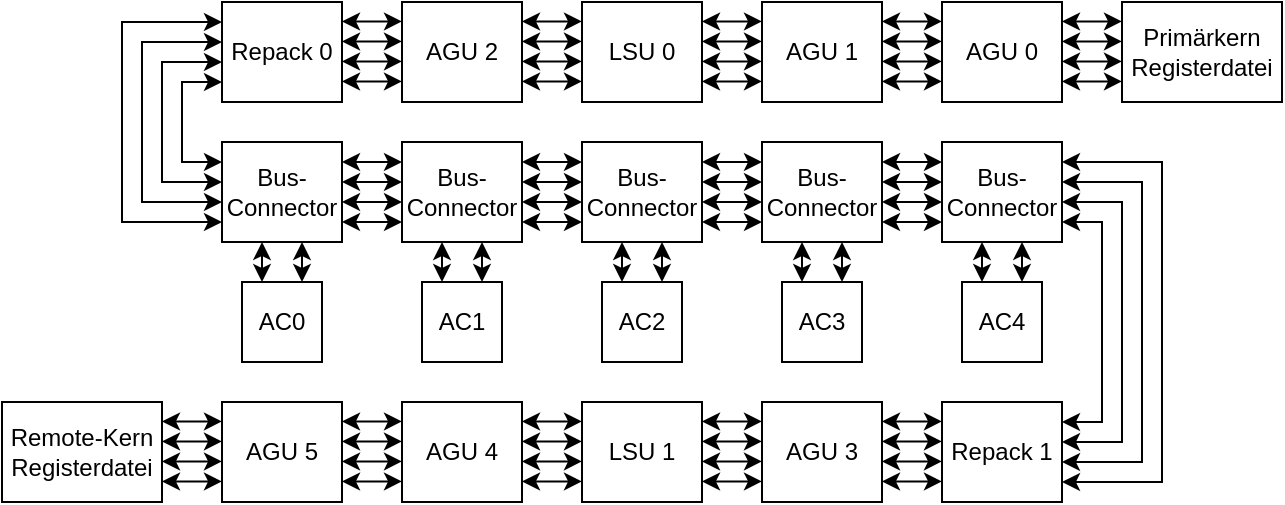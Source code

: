 <mxfile version="21.6.6" type="device">
  <diagram name="Seite-1" id="4aER88mjbAzxUeDtD6Lr">
    <mxGraphModel dx="796" dy="455" grid="1" gridSize="10" guides="1" tooltips="1" connect="1" arrows="1" fold="1" page="1" pageScale="1" pageWidth="827" pageHeight="1169" math="0" shadow="0">
      <root>
        <mxCell id="0" />
        <mxCell id="1" parent="0" />
        <mxCell id="JNDwvkAT6pirvPWPOGVq-1" value="AC0" style="rounded=0;whiteSpace=wrap;html=1;" vertex="1" parent="1">
          <mxGeometry x="130" y="320" width="40" height="40" as="geometry" />
        </mxCell>
        <mxCell id="JNDwvkAT6pirvPWPOGVq-2" value="AC1" style="whiteSpace=wrap;html=1;aspect=fixed;" vertex="1" parent="1">
          <mxGeometry x="220" y="320" width="40" height="40" as="geometry" />
        </mxCell>
        <mxCell id="JNDwvkAT6pirvPWPOGVq-3" value="AC2" style="rounded=0;whiteSpace=wrap;html=1;" vertex="1" parent="1">
          <mxGeometry x="310" y="320" width="40" height="40" as="geometry" />
        </mxCell>
        <mxCell id="JNDwvkAT6pirvPWPOGVq-4" value="AC3" style="whiteSpace=wrap;html=1;aspect=fixed;" vertex="1" parent="1">
          <mxGeometry x="400" y="320" width="40" height="40" as="geometry" />
        </mxCell>
        <mxCell id="JNDwvkAT6pirvPWPOGVq-5" value="AC4" style="rounded=0;whiteSpace=wrap;html=1;" vertex="1" parent="1">
          <mxGeometry x="490" y="320" width="40" height="40" as="geometry" />
        </mxCell>
        <mxCell id="JNDwvkAT6pirvPWPOGVq-7" value="" style="endArrow=classic;startArrow=classic;html=1;rounded=0;" edge="1" parent="1">
          <mxGeometry width="50" height="50" relative="1" as="geometry">
            <mxPoint x="140" y="320" as="sourcePoint" />
            <mxPoint x="140" y="300" as="targetPoint" />
          </mxGeometry>
        </mxCell>
        <mxCell id="JNDwvkAT6pirvPWPOGVq-8" value="" style="endArrow=classic;startArrow=classic;html=1;rounded=0;" edge="1" parent="1">
          <mxGeometry width="50" height="50" relative="1" as="geometry">
            <mxPoint x="160" y="320" as="sourcePoint" />
            <mxPoint x="160" y="300" as="targetPoint" />
          </mxGeometry>
        </mxCell>
        <mxCell id="JNDwvkAT6pirvPWPOGVq-17" value="&lt;font style=&quot;font-size: 12px;&quot;&gt;Bus-&lt;br&gt;Connector&lt;/font&gt;" style="rounded=0;whiteSpace=wrap;html=1;" vertex="1" parent="1">
          <mxGeometry x="120" y="250" width="60" height="50" as="geometry" />
        </mxCell>
        <mxCell id="JNDwvkAT6pirvPWPOGVq-19" value="" style="endArrow=classic;startArrow=classic;html=1;rounded=0;" edge="1" parent="1">
          <mxGeometry width="50" height="50" relative="1" as="geometry">
            <mxPoint x="180" y="290" as="sourcePoint" />
            <mxPoint x="210" y="290" as="targetPoint" />
          </mxGeometry>
        </mxCell>
        <mxCell id="JNDwvkAT6pirvPWPOGVq-20" value="" style="endArrow=classic;startArrow=classic;html=1;rounded=0;" edge="1" parent="1">
          <mxGeometry width="50" height="50" relative="1" as="geometry">
            <mxPoint x="180" y="280" as="sourcePoint" />
            <mxPoint x="210" y="280" as="targetPoint" />
          </mxGeometry>
        </mxCell>
        <mxCell id="JNDwvkAT6pirvPWPOGVq-21" value="" style="endArrow=classic;startArrow=classic;html=1;rounded=0;" edge="1" parent="1">
          <mxGeometry width="50" height="50" relative="1" as="geometry">
            <mxPoint x="180" y="270" as="sourcePoint" />
            <mxPoint x="210" y="270" as="targetPoint" />
          </mxGeometry>
        </mxCell>
        <mxCell id="JNDwvkAT6pirvPWPOGVq-22" value="" style="endArrow=classic;startArrow=classic;html=1;rounded=0;" edge="1" parent="1">
          <mxGeometry width="50" height="50" relative="1" as="geometry">
            <mxPoint x="180" y="260" as="sourcePoint" />
            <mxPoint x="210" y="260" as="targetPoint" />
          </mxGeometry>
        </mxCell>
        <mxCell id="JNDwvkAT6pirvPWPOGVq-23" value="" style="endArrow=classic;startArrow=classic;html=1;rounded=0;" edge="1" parent="1">
          <mxGeometry width="50" height="50" relative="1" as="geometry">
            <mxPoint x="230" y="320" as="sourcePoint" />
            <mxPoint x="230" y="300" as="targetPoint" />
          </mxGeometry>
        </mxCell>
        <mxCell id="JNDwvkAT6pirvPWPOGVq-24" value="" style="endArrow=classic;startArrow=classic;html=1;rounded=0;" edge="1" parent="1">
          <mxGeometry width="50" height="50" relative="1" as="geometry">
            <mxPoint x="250" y="320" as="sourcePoint" />
            <mxPoint x="250" y="300" as="targetPoint" />
          </mxGeometry>
        </mxCell>
        <mxCell id="JNDwvkAT6pirvPWPOGVq-25" value="&lt;font style=&quot;font-size: 12px;&quot;&gt;Bus-&lt;br&gt;Connector&lt;/font&gt;" style="rounded=0;whiteSpace=wrap;html=1;" vertex="1" parent="1">
          <mxGeometry x="210" y="250" width="60" height="50" as="geometry" />
        </mxCell>
        <mxCell id="JNDwvkAT6pirvPWPOGVq-26" value="" style="endArrow=classic;startArrow=classic;html=1;rounded=0;" edge="1" parent="1">
          <mxGeometry width="50" height="50" relative="1" as="geometry">
            <mxPoint x="270" y="290" as="sourcePoint" />
            <mxPoint x="300" y="290" as="targetPoint" />
          </mxGeometry>
        </mxCell>
        <mxCell id="JNDwvkAT6pirvPWPOGVq-27" value="" style="endArrow=classic;startArrow=classic;html=1;rounded=0;" edge="1" parent="1">
          <mxGeometry width="50" height="50" relative="1" as="geometry">
            <mxPoint x="270" y="280" as="sourcePoint" />
            <mxPoint x="300" y="280" as="targetPoint" />
          </mxGeometry>
        </mxCell>
        <mxCell id="JNDwvkAT6pirvPWPOGVq-28" value="" style="endArrow=classic;startArrow=classic;html=1;rounded=0;" edge="1" parent="1">
          <mxGeometry width="50" height="50" relative="1" as="geometry">
            <mxPoint x="270" y="270" as="sourcePoint" />
            <mxPoint x="300" y="270" as="targetPoint" />
          </mxGeometry>
        </mxCell>
        <mxCell id="JNDwvkAT6pirvPWPOGVq-29" value="" style="endArrow=classic;startArrow=classic;html=1;rounded=0;" edge="1" parent="1">
          <mxGeometry width="50" height="50" relative="1" as="geometry">
            <mxPoint x="270" y="260" as="sourcePoint" />
            <mxPoint x="300" y="260" as="targetPoint" />
          </mxGeometry>
        </mxCell>
        <mxCell id="JNDwvkAT6pirvPWPOGVq-30" value="" style="endArrow=classic;startArrow=classic;html=1;rounded=0;" edge="1" parent="1">
          <mxGeometry width="50" height="50" relative="1" as="geometry">
            <mxPoint x="320" y="320" as="sourcePoint" />
            <mxPoint x="320" y="300" as="targetPoint" />
          </mxGeometry>
        </mxCell>
        <mxCell id="JNDwvkAT6pirvPWPOGVq-31" value="" style="endArrow=classic;startArrow=classic;html=1;rounded=0;" edge="1" parent="1">
          <mxGeometry width="50" height="50" relative="1" as="geometry">
            <mxPoint x="340" y="320" as="sourcePoint" />
            <mxPoint x="340" y="300" as="targetPoint" />
          </mxGeometry>
        </mxCell>
        <mxCell id="JNDwvkAT6pirvPWPOGVq-32" value="&lt;font style=&quot;font-size: 12px;&quot;&gt;Bus-&lt;br&gt;Connector&lt;/font&gt;" style="rounded=0;whiteSpace=wrap;html=1;" vertex="1" parent="1">
          <mxGeometry x="300" y="250" width="60" height="50" as="geometry" />
        </mxCell>
        <mxCell id="JNDwvkAT6pirvPWPOGVq-33" value="" style="endArrow=classic;startArrow=classic;html=1;rounded=0;" edge="1" parent="1">
          <mxGeometry width="50" height="50" relative="1" as="geometry">
            <mxPoint x="360" y="290" as="sourcePoint" />
            <mxPoint x="390" y="290" as="targetPoint" />
          </mxGeometry>
        </mxCell>
        <mxCell id="JNDwvkAT6pirvPWPOGVq-34" value="" style="endArrow=classic;startArrow=classic;html=1;rounded=0;" edge="1" parent="1">
          <mxGeometry width="50" height="50" relative="1" as="geometry">
            <mxPoint x="360" y="280" as="sourcePoint" />
            <mxPoint x="390" y="280" as="targetPoint" />
          </mxGeometry>
        </mxCell>
        <mxCell id="JNDwvkAT6pirvPWPOGVq-35" value="" style="endArrow=classic;startArrow=classic;html=1;rounded=0;" edge="1" parent="1">
          <mxGeometry width="50" height="50" relative="1" as="geometry">
            <mxPoint x="360" y="270" as="sourcePoint" />
            <mxPoint x="390" y="270" as="targetPoint" />
          </mxGeometry>
        </mxCell>
        <mxCell id="JNDwvkAT6pirvPWPOGVq-36" value="" style="endArrow=classic;startArrow=classic;html=1;rounded=0;" edge="1" parent="1">
          <mxGeometry width="50" height="50" relative="1" as="geometry">
            <mxPoint x="360" y="260" as="sourcePoint" />
            <mxPoint x="390" y="260" as="targetPoint" />
          </mxGeometry>
        </mxCell>
        <mxCell id="JNDwvkAT6pirvPWPOGVq-37" value="" style="endArrow=classic;startArrow=classic;html=1;rounded=0;" edge="1" parent="1">
          <mxGeometry width="50" height="50" relative="1" as="geometry">
            <mxPoint x="410" y="320" as="sourcePoint" />
            <mxPoint x="410" y="300" as="targetPoint" />
          </mxGeometry>
        </mxCell>
        <mxCell id="JNDwvkAT6pirvPWPOGVq-38" value="" style="endArrow=classic;startArrow=classic;html=1;rounded=0;" edge="1" parent="1">
          <mxGeometry width="50" height="50" relative="1" as="geometry">
            <mxPoint x="430" y="320" as="sourcePoint" />
            <mxPoint x="430" y="300" as="targetPoint" />
          </mxGeometry>
        </mxCell>
        <mxCell id="JNDwvkAT6pirvPWPOGVq-39" value="&lt;font style=&quot;font-size: 12px;&quot;&gt;Bus-&lt;br&gt;Connector&lt;/font&gt;" style="rounded=0;whiteSpace=wrap;html=1;" vertex="1" parent="1">
          <mxGeometry x="390" y="250" width="60" height="50" as="geometry" />
        </mxCell>
        <mxCell id="JNDwvkAT6pirvPWPOGVq-40" value="" style="endArrow=classic;startArrow=classic;html=1;rounded=0;" edge="1" parent="1">
          <mxGeometry width="50" height="50" relative="1" as="geometry">
            <mxPoint x="450" y="290" as="sourcePoint" />
            <mxPoint x="480" y="290" as="targetPoint" />
          </mxGeometry>
        </mxCell>
        <mxCell id="JNDwvkAT6pirvPWPOGVq-41" value="" style="endArrow=classic;startArrow=classic;html=1;rounded=0;" edge="1" parent="1">
          <mxGeometry width="50" height="50" relative="1" as="geometry">
            <mxPoint x="450" y="280" as="sourcePoint" />
            <mxPoint x="480" y="280" as="targetPoint" />
          </mxGeometry>
        </mxCell>
        <mxCell id="JNDwvkAT6pirvPWPOGVq-42" value="" style="endArrow=classic;startArrow=classic;html=1;rounded=0;" edge="1" parent="1">
          <mxGeometry width="50" height="50" relative="1" as="geometry">
            <mxPoint x="450" y="270" as="sourcePoint" />
            <mxPoint x="480" y="270" as="targetPoint" />
          </mxGeometry>
        </mxCell>
        <mxCell id="JNDwvkAT6pirvPWPOGVq-43" value="" style="endArrow=classic;startArrow=classic;html=1;rounded=0;" edge="1" parent="1">
          <mxGeometry width="50" height="50" relative="1" as="geometry">
            <mxPoint x="450" y="260" as="sourcePoint" />
            <mxPoint x="480" y="260" as="targetPoint" />
          </mxGeometry>
        </mxCell>
        <mxCell id="JNDwvkAT6pirvPWPOGVq-44" value="" style="endArrow=classic;startArrow=classic;html=1;rounded=0;" edge="1" parent="1">
          <mxGeometry width="50" height="50" relative="1" as="geometry">
            <mxPoint x="500" y="320" as="sourcePoint" />
            <mxPoint x="500" y="300" as="targetPoint" />
          </mxGeometry>
        </mxCell>
        <mxCell id="JNDwvkAT6pirvPWPOGVq-45" value="" style="endArrow=classic;startArrow=classic;html=1;rounded=0;" edge="1" parent="1">
          <mxGeometry width="50" height="50" relative="1" as="geometry">
            <mxPoint x="520" y="320" as="sourcePoint" />
            <mxPoint x="520" y="300" as="targetPoint" />
          </mxGeometry>
        </mxCell>
        <mxCell id="JNDwvkAT6pirvPWPOGVq-46" value="&lt;font style=&quot;font-size: 12px;&quot;&gt;Bus-&lt;br&gt;Connector&lt;/font&gt;" style="rounded=0;whiteSpace=wrap;html=1;" vertex="1" parent="1">
          <mxGeometry x="480" y="250" width="60" height="50" as="geometry" />
        </mxCell>
        <mxCell id="JNDwvkAT6pirvPWPOGVq-47" value="" style="endArrow=classic;startArrow=classic;html=1;rounded=0;" edge="1" parent="1">
          <mxGeometry width="50" height="50" relative="1" as="geometry">
            <mxPoint x="540" y="420" as="sourcePoint" />
            <mxPoint x="540" y="260" as="targetPoint" />
            <Array as="points">
              <mxPoint x="590" y="420" />
              <mxPoint x="590" y="260" />
            </Array>
          </mxGeometry>
        </mxCell>
        <mxCell id="JNDwvkAT6pirvPWPOGVq-48" value="" style="endArrow=classic;startArrow=classic;html=1;rounded=0;" edge="1" parent="1">
          <mxGeometry width="50" height="50" relative="1" as="geometry">
            <mxPoint x="540" y="410" as="sourcePoint" />
            <mxPoint x="540" y="270" as="targetPoint" />
            <Array as="points">
              <mxPoint x="580" y="410" />
              <mxPoint x="580" y="270" />
            </Array>
          </mxGeometry>
        </mxCell>
        <mxCell id="JNDwvkAT6pirvPWPOGVq-49" value="" style="endArrow=classic;startArrow=classic;html=1;rounded=0;" edge="1" parent="1">
          <mxGeometry width="50" height="50" relative="1" as="geometry">
            <mxPoint x="540" y="400" as="sourcePoint" />
            <mxPoint x="540" y="280" as="targetPoint" />
            <Array as="points">
              <mxPoint x="570" y="400" />
              <mxPoint x="570" y="280" />
            </Array>
          </mxGeometry>
        </mxCell>
        <mxCell id="JNDwvkAT6pirvPWPOGVq-50" value="" style="endArrow=classic;startArrow=classic;html=1;rounded=0;" edge="1" parent="1">
          <mxGeometry width="50" height="50" relative="1" as="geometry">
            <mxPoint x="540" y="390" as="sourcePoint" />
            <mxPoint x="540" y="290" as="targetPoint" />
            <Array as="points">
              <mxPoint x="560" y="390" />
              <mxPoint x="560" y="290" />
            </Array>
          </mxGeometry>
        </mxCell>
        <mxCell id="JNDwvkAT6pirvPWPOGVq-51" value="AGU 0" style="rounded=0;whiteSpace=wrap;html=1;" vertex="1" parent="1">
          <mxGeometry x="480" y="180" width="60" height="50" as="geometry" />
        </mxCell>
        <mxCell id="JNDwvkAT6pirvPWPOGVq-52" value="AGU 1" style="rounded=0;whiteSpace=wrap;html=1;" vertex="1" parent="1">
          <mxGeometry x="390" y="180" width="60" height="50" as="geometry" />
        </mxCell>
        <mxCell id="JNDwvkAT6pirvPWPOGVq-53" value="LSU 0" style="rounded=0;whiteSpace=wrap;html=1;" vertex="1" parent="1">
          <mxGeometry x="300" y="180" width="60" height="50" as="geometry" />
        </mxCell>
        <mxCell id="JNDwvkAT6pirvPWPOGVq-54" value="AGU 2" style="rounded=0;whiteSpace=wrap;html=1;" vertex="1" parent="1">
          <mxGeometry x="210" y="180" width="60" height="50" as="geometry" />
        </mxCell>
        <mxCell id="JNDwvkAT6pirvPWPOGVq-55" value="Repack 0" style="rounded=0;whiteSpace=wrap;html=1;" vertex="1" parent="1">
          <mxGeometry x="120" y="180" width="60" height="50" as="geometry" />
        </mxCell>
        <mxCell id="JNDwvkAT6pirvPWPOGVq-56" value="" style="endArrow=classic;startArrow=classic;html=1;rounded=0;" edge="1" parent="1">
          <mxGeometry width="50" height="50" relative="1" as="geometry">
            <mxPoint x="450" y="219.71" as="sourcePoint" />
            <mxPoint x="480" y="219.71" as="targetPoint" />
          </mxGeometry>
        </mxCell>
        <mxCell id="JNDwvkAT6pirvPWPOGVq-57" value="" style="endArrow=classic;startArrow=classic;html=1;rounded=0;" edge="1" parent="1">
          <mxGeometry width="50" height="50" relative="1" as="geometry">
            <mxPoint x="450" y="209.71" as="sourcePoint" />
            <mxPoint x="480" y="209.71" as="targetPoint" />
          </mxGeometry>
        </mxCell>
        <mxCell id="JNDwvkAT6pirvPWPOGVq-58" value="" style="endArrow=classic;startArrow=classic;html=1;rounded=0;" edge="1" parent="1">
          <mxGeometry width="50" height="50" relative="1" as="geometry">
            <mxPoint x="450" y="199.71" as="sourcePoint" />
            <mxPoint x="480" y="199.71" as="targetPoint" />
          </mxGeometry>
        </mxCell>
        <mxCell id="JNDwvkAT6pirvPWPOGVq-59" value="" style="endArrow=classic;startArrow=classic;html=1;rounded=0;" edge="1" parent="1">
          <mxGeometry width="50" height="50" relative="1" as="geometry">
            <mxPoint x="450" y="189.71" as="sourcePoint" />
            <mxPoint x="480" y="189.71" as="targetPoint" />
          </mxGeometry>
        </mxCell>
        <mxCell id="JNDwvkAT6pirvPWPOGVq-60" value="" style="endArrow=classic;startArrow=classic;html=1;rounded=0;" edge="1" parent="1">
          <mxGeometry width="50" height="50" relative="1" as="geometry">
            <mxPoint x="360" y="219.71" as="sourcePoint" />
            <mxPoint x="390" y="219.71" as="targetPoint" />
          </mxGeometry>
        </mxCell>
        <mxCell id="JNDwvkAT6pirvPWPOGVq-61" value="" style="endArrow=classic;startArrow=classic;html=1;rounded=0;" edge="1" parent="1">
          <mxGeometry width="50" height="50" relative="1" as="geometry">
            <mxPoint x="360" y="209.71" as="sourcePoint" />
            <mxPoint x="390" y="209.71" as="targetPoint" />
          </mxGeometry>
        </mxCell>
        <mxCell id="JNDwvkAT6pirvPWPOGVq-62" value="" style="endArrow=classic;startArrow=classic;html=1;rounded=0;" edge="1" parent="1">
          <mxGeometry width="50" height="50" relative="1" as="geometry">
            <mxPoint x="360" y="199.71" as="sourcePoint" />
            <mxPoint x="390" y="199.71" as="targetPoint" />
          </mxGeometry>
        </mxCell>
        <mxCell id="JNDwvkAT6pirvPWPOGVq-63" value="" style="endArrow=classic;startArrow=classic;html=1;rounded=0;" edge="1" parent="1">
          <mxGeometry width="50" height="50" relative="1" as="geometry">
            <mxPoint x="360" y="189.71" as="sourcePoint" />
            <mxPoint x="390" y="189.71" as="targetPoint" />
          </mxGeometry>
        </mxCell>
        <mxCell id="JNDwvkAT6pirvPWPOGVq-64" value="" style="endArrow=classic;startArrow=classic;html=1;rounded=0;" edge="1" parent="1">
          <mxGeometry width="50" height="50" relative="1" as="geometry">
            <mxPoint x="270" y="219.71" as="sourcePoint" />
            <mxPoint x="300" y="219.71" as="targetPoint" />
          </mxGeometry>
        </mxCell>
        <mxCell id="JNDwvkAT6pirvPWPOGVq-65" value="" style="endArrow=classic;startArrow=classic;html=1;rounded=0;" edge="1" parent="1">
          <mxGeometry width="50" height="50" relative="1" as="geometry">
            <mxPoint x="270" y="209.71" as="sourcePoint" />
            <mxPoint x="300" y="209.71" as="targetPoint" />
          </mxGeometry>
        </mxCell>
        <mxCell id="JNDwvkAT6pirvPWPOGVq-66" value="" style="endArrow=classic;startArrow=classic;html=1;rounded=0;" edge="1" parent="1">
          <mxGeometry width="50" height="50" relative="1" as="geometry">
            <mxPoint x="270" y="199.71" as="sourcePoint" />
            <mxPoint x="300" y="199.71" as="targetPoint" />
          </mxGeometry>
        </mxCell>
        <mxCell id="JNDwvkAT6pirvPWPOGVq-67" value="" style="endArrow=classic;startArrow=classic;html=1;rounded=0;" edge="1" parent="1">
          <mxGeometry width="50" height="50" relative="1" as="geometry">
            <mxPoint x="270" y="189.71" as="sourcePoint" />
            <mxPoint x="300" y="189.71" as="targetPoint" />
          </mxGeometry>
        </mxCell>
        <mxCell id="JNDwvkAT6pirvPWPOGVq-68" value="" style="endArrow=classic;startArrow=classic;html=1;rounded=0;" edge="1" parent="1">
          <mxGeometry width="50" height="50" relative="1" as="geometry">
            <mxPoint x="180" y="219.71" as="sourcePoint" />
            <mxPoint x="210" y="219.71" as="targetPoint" />
          </mxGeometry>
        </mxCell>
        <mxCell id="JNDwvkAT6pirvPWPOGVq-69" value="" style="endArrow=classic;startArrow=classic;html=1;rounded=0;" edge="1" parent="1">
          <mxGeometry width="50" height="50" relative="1" as="geometry">
            <mxPoint x="180" y="209.71" as="sourcePoint" />
            <mxPoint x="210" y="209.71" as="targetPoint" />
          </mxGeometry>
        </mxCell>
        <mxCell id="JNDwvkAT6pirvPWPOGVq-70" value="" style="endArrow=classic;startArrow=classic;html=1;rounded=0;" edge="1" parent="1">
          <mxGeometry width="50" height="50" relative="1" as="geometry">
            <mxPoint x="180" y="199.71" as="sourcePoint" />
            <mxPoint x="210" y="199.71" as="targetPoint" />
          </mxGeometry>
        </mxCell>
        <mxCell id="JNDwvkAT6pirvPWPOGVq-71" value="" style="endArrow=classic;startArrow=classic;html=1;rounded=0;" edge="1" parent="1">
          <mxGeometry width="50" height="50" relative="1" as="geometry">
            <mxPoint x="180" y="189.71" as="sourcePoint" />
            <mxPoint x="210" y="189.71" as="targetPoint" />
          </mxGeometry>
        </mxCell>
        <mxCell id="JNDwvkAT6pirvPWPOGVq-72" value="" style="endArrow=classic;startArrow=classic;html=1;rounded=0;" edge="1" parent="1">
          <mxGeometry width="50" height="50" relative="1" as="geometry">
            <mxPoint x="120" y="290" as="sourcePoint" />
            <mxPoint x="120" y="190" as="targetPoint" />
            <Array as="points">
              <mxPoint x="70" y="290" />
              <mxPoint x="70" y="190" />
            </Array>
          </mxGeometry>
        </mxCell>
        <mxCell id="JNDwvkAT6pirvPWPOGVq-73" value="" style="endArrow=classic;startArrow=classic;html=1;rounded=0;" edge="1" parent="1">
          <mxGeometry width="50" height="50" relative="1" as="geometry">
            <mxPoint x="120" y="280" as="sourcePoint" />
            <mxPoint x="120" y="200" as="targetPoint" />
            <Array as="points">
              <mxPoint x="80" y="280" />
              <mxPoint x="80" y="200" />
            </Array>
          </mxGeometry>
        </mxCell>
        <mxCell id="JNDwvkAT6pirvPWPOGVq-74" value="" style="endArrow=classic;startArrow=classic;html=1;rounded=0;" edge="1" parent="1">
          <mxGeometry width="50" height="50" relative="1" as="geometry">
            <mxPoint x="120" y="270" as="sourcePoint" />
            <mxPoint x="120" y="210" as="targetPoint" />
            <Array as="points">
              <mxPoint x="90" y="270" />
              <mxPoint x="90" y="210" />
            </Array>
          </mxGeometry>
        </mxCell>
        <mxCell id="JNDwvkAT6pirvPWPOGVq-75" value="" style="endArrow=classic;startArrow=classic;html=1;rounded=0;" edge="1" parent="1">
          <mxGeometry width="50" height="50" relative="1" as="geometry">
            <mxPoint x="120" y="260" as="sourcePoint" />
            <mxPoint x="120" y="220" as="targetPoint" />
            <Array as="points">
              <mxPoint x="100" y="260" />
              <mxPoint x="100" y="220" />
            </Array>
          </mxGeometry>
        </mxCell>
        <mxCell id="JNDwvkAT6pirvPWPOGVq-76" value="Repack 1" style="rounded=0;whiteSpace=wrap;html=1;flipH=0;" vertex="1" parent="1">
          <mxGeometry x="480" y="380" width="60" height="50" as="geometry" />
        </mxCell>
        <mxCell id="JNDwvkAT6pirvPWPOGVq-77" value="AGU 3" style="rounded=0;whiteSpace=wrap;html=1;flipH=0;" vertex="1" parent="1">
          <mxGeometry x="390" y="380" width="60" height="50" as="geometry" />
        </mxCell>
        <mxCell id="JNDwvkAT6pirvPWPOGVq-78" value="LSU 1" style="rounded=0;whiteSpace=wrap;html=1;flipH=0;" vertex="1" parent="1">
          <mxGeometry x="300" y="380" width="60" height="50" as="geometry" />
        </mxCell>
        <mxCell id="JNDwvkAT6pirvPWPOGVq-79" value="AGU 4" style="rounded=0;whiteSpace=wrap;html=1;flipH=0;" vertex="1" parent="1">
          <mxGeometry x="210" y="380" width="60" height="50" as="geometry" />
        </mxCell>
        <mxCell id="JNDwvkAT6pirvPWPOGVq-80" value="AGU 5" style="rounded=0;whiteSpace=wrap;html=1;flipH=0;" vertex="1" parent="1">
          <mxGeometry x="120" y="380" width="60" height="50" as="geometry" />
        </mxCell>
        <mxCell id="JNDwvkAT6pirvPWPOGVq-81" value="" style="endArrow=classic;startArrow=classic;html=1;rounded=0;" edge="1" parent="1">
          <mxGeometry width="50" height="50" relative="1" as="geometry">
            <mxPoint x="450" y="419.71" as="sourcePoint" />
            <mxPoint x="480" y="419.71" as="targetPoint" />
          </mxGeometry>
        </mxCell>
        <mxCell id="JNDwvkAT6pirvPWPOGVq-82" value="" style="endArrow=classic;startArrow=classic;html=1;rounded=0;" edge="1" parent="1">
          <mxGeometry width="50" height="50" relative="1" as="geometry">
            <mxPoint x="450" y="409.71" as="sourcePoint" />
            <mxPoint x="480" y="409.71" as="targetPoint" />
          </mxGeometry>
        </mxCell>
        <mxCell id="JNDwvkAT6pirvPWPOGVq-83" value="" style="endArrow=classic;startArrow=classic;html=1;rounded=0;" edge="1" parent="1">
          <mxGeometry width="50" height="50" relative="1" as="geometry">
            <mxPoint x="450" y="399.71" as="sourcePoint" />
            <mxPoint x="480" y="399.71" as="targetPoint" />
          </mxGeometry>
        </mxCell>
        <mxCell id="JNDwvkAT6pirvPWPOGVq-84" value="" style="endArrow=classic;startArrow=classic;html=1;rounded=0;" edge="1" parent="1">
          <mxGeometry width="50" height="50" relative="1" as="geometry">
            <mxPoint x="450" y="389.71" as="sourcePoint" />
            <mxPoint x="480" y="389.71" as="targetPoint" />
          </mxGeometry>
        </mxCell>
        <mxCell id="JNDwvkAT6pirvPWPOGVq-85" value="" style="endArrow=classic;startArrow=classic;html=1;rounded=0;" edge="1" parent="1">
          <mxGeometry width="50" height="50" relative="1" as="geometry">
            <mxPoint x="360" y="419.71" as="sourcePoint" />
            <mxPoint x="390" y="419.71" as="targetPoint" />
          </mxGeometry>
        </mxCell>
        <mxCell id="JNDwvkAT6pirvPWPOGVq-86" value="" style="endArrow=classic;startArrow=classic;html=1;rounded=0;" edge="1" parent="1">
          <mxGeometry width="50" height="50" relative="1" as="geometry">
            <mxPoint x="360" y="409.71" as="sourcePoint" />
            <mxPoint x="390" y="409.71" as="targetPoint" />
          </mxGeometry>
        </mxCell>
        <mxCell id="JNDwvkAT6pirvPWPOGVq-87" value="" style="endArrow=classic;startArrow=classic;html=1;rounded=0;" edge="1" parent="1">
          <mxGeometry width="50" height="50" relative="1" as="geometry">
            <mxPoint x="360" y="399.71" as="sourcePoint" />
            <mxPoint x="390" y="399.71" as="targetPoint" />
          </mxGeometry>
        </mxCell>
        <mxCell id="JNDwvkAT6pirvPWPOGVq-88" value="" style="endArrow=classic;startArrow=classic;html=1;rounded=0;" edge="1" parent="1">
          <mxGeometry width="50" height="50" relative="1" as="geometry">
            <mxPoint x="360" y="389.71" as="sourcePoint" />
            <mxPoint x="390" y="389.71" as="targetPoint" />
          </mxGeometry>
        </mxCell>
        <mxCell id="JNDwvkAT6pirvPWPOGVq-89" value="" style="endArrow=classic;startArrow=classic;html=1;rounded=0;" edge="1" parent="1">
          <mxGeometry width="50" height="50" relative="1" as="geometry">
            <mxPoint x="270" y="419.71" as="sourcePoint" />
            <mxPoint x="300" y="419.71" as="targetPoint" />
          </mxGeometry>
        </mxCell>
        <mxCell id="JNDwvkAT6pirvPWPOGVq-90" value="" style="endArrow=classic;startArrow=classic;html=1;rounded=0;" edge="1" parent="1">
          <mxGeometry width="50" height="50" relative="1" as="geometry">
            <mxPoint x="270" y="409.71" as="sourcePoint" />
            <mxPoint x="300" y="409.71" as="targetPoint" />
          </mxGeometry>
        </mxCell>
        <mxCell id="JNDwvkAT6pirvPWPOGVq-91" value="" style="endArrow=classic;startArrow=classic;html=1;rounded=0;" edge="1" parent="1">
          <mxGeometry width="50" height="50" relative="1" as="geometry">
            <mxPoint x="270" y="399.71" as="sourcePoint" />
            <mxPoint x="300" y="399.71" as="targetPoint" />
          </mxGeometry>
        </mxCell>
        <mxCell id="JNDwvkAT6pirvPWPOGVq-92" value="" style="endArrow=classic;startArrow=classic;html=1;rounded=0;" edge="1" parent="1">
          <mxGeometry width="50" height="50" relative="1" as="geometry">
            <mxPoint x="270" y="389.71" as="sourcePoint" />
            <mxPoint x="300" y="389.71" as="targetPoint" />
          </mxGeometry>
        </mxCell>
        <mxCell id="JNDwvkAT6pirvPWPOGVq-93" value="" style="endArrow=classic;startArrow=classic;html=1;rounded=0;" edge="1" parent="1">
          <mxGeometry width="50" height="50" relative="1" as="geometry">
            <mxPoint x="180" y="419.71" as="sourcePoint" />
            <mxPoint x="210" y="419.71" as="targetPoint" />
          </mxGeometry>
        </mxCell>
        <mxCell id="JNDwvkAT6pirvPWPOGVq-94" value="" style="endArrow=classic;startArrow=classic;html=1;rounded=0;" edge="1" parent="1">
          <mxGeometry width="50" height="50" relative="1" as="geometry">
            <mxPoint x="180" y="409.71" as="sourcePoint" />
            <mxPoint x="210" y="409.71" as="targetPoint" />
          </mxGeometry>
        </mxCell>
        <mxCell id="JNDwvkAT6pirvPWPOGVq-95" value="" style="endArrow=classic;startArrow=classic;html=1;rounded=0;" edge="1" parent="1">
          <mxGeometry width="50" height="50" relative="1" as="geometry">
            <mxPoint x="180" y="399.71" as="sourcePoint" />
            <mxPoint x="210" y="399.71" as="targetPoint" />
          </mxGeometry>
        </mxCell>
        <mxCell id="JNDwvkAT6pirvPWPOGVq-96" value="" style="endArrow=classic;startArrow=classic;html=1;rounded=0;" edge="1" parent="1">
          <mxGeometry width="50" height="50" relative="1" as="geometry">
            <mxPoint x="180" y="389.71" as="sourcePoint" />
            <mxPoint x="210" y="389.71" as="targetPoint" />
          </mxGeometry>
        </mxCell>
        <mxCell id="JNDwvkAT6pirvPWPOGVq-97" value="Remote-Kern&lt;br&gt;Registerdatei" style="rounded=0;whiteSpace=wrap;html=1;" vertex="1" parent="1">
          <mxGeometry x="10" y="380" width="80" height="50" as="geometry" />
        </mxCell>
        <mxCell id="JNDwvkAT6pirvPWPOGVq-98" value="" style="endArrow=classic;startArrow=classic;html=1;rounded=0;" edge="1" parent="1">
          <mxGeometry width="50" height="50" relative="1" as="geometry">
            <mxPoint x="90" y="419.71" as="sourcePoint" />
            <mxPoint x="120" y="419.71" as="targetPoint" />
          </mxGeometry>
        </mxCell>
        <mxCell id="JNDwvkAT6pirvPWPOGVq-99" value="" style="endArrow=classic;startArrow=classic;html=1;rounded=0;" edge="1" parent="1">
          <mxGeometry width="50" height="50" relative="1" as="geometry">
            <mxPoint x="90" y="409.71" as="sourcePoint" />
            <mxPoint x="120" y="409.71" as="targetPoint" />
          </mxGeometry>
        </mxCell>
        <mxCell id="JNDwvkAT6pirvPWPOGVq-100" value="" style="endArrow=classic;startArrow=classic;html=1;rounded=0;" edge="1" parent="1">
          <mxGeometry width="50" height="50" relative="1" as="geometry">
            <mxPoint x="90" y="399.71" as="sourcePoint" />
            <mxPoint x="120" y="399.71" as="targetPoint" />
          </mxGeometry>
        </mxCell>
        <mxCell id="JNDwvkAT6pirvPWPOGVq-101" value="" style="endArrow=classic;startArrow=classic;html=1;rounded=0;" edge="1" parent="1">
          <mxGeometry width="50" height="50" relative="1" as="geometry">
            <mxPoint x="90" y="389.71" as="sourcePoint" />
            <mxPoint x="120" y="389.71" as="targetPoint" />
          </mxGeometry>
        </mxCell>
        <mxCell id="JNDwvkAT6pirvPWPOGVq-102" value="Primärkern&lt;br&gt;Registerdatei" style="rounded=0;whiteSpace=wrap;html=1;" vertex="1" parent="1">
          <mxGeometry x="570" y="180" width="80" height="50" as="geometry" />
        </mxCell>
        <mxCell id="JNDwvkAT6pirvPWPOGVq-103" value="" style="endArrow=classic;startArrow=classic;html=1;rounded=0;" edge="1" parent="1">
          <mxGeometry width="50" height="50" relative="1" as="geometry">
            <mxPoint x="540" y="219.71" as="sourcePoint" />
            <mxPoint x="570" y="219.71" as="targetPoint" />
          </mxGeometry>
        </mxCell>
        <mxCell id="JNDwvkAT6pirvPWPOGVq-104" value="" style="endArrow=classic;startArrow=classic;html=1;rounded=0;" edge="1" parent="1">
          <mxGeometry width="50" height="50" relative="1" as="geometry">
            <mxPoint x="540" y="209.71" as="sourcePoint" />
            <mxPoint x="570" y="209.71" as="targetPoint" />
          </mxGeometry>
        </mxCell>
        <mxCell id="JNDwvkAT6pirvPWPOGVq-105" value="" style="endArrow=classic;startArrow=classic;html=1;rounded=0;" edge="1" parent="1">
          <mxGeometry width="50" height="50" relative="1" as="geometry">
            <mxPoint x="540" y="199.71" as="sourcePoint" />
            <mxPoint x="570" y="199.71" as="targetPoint" />
          </mxGeometry>
        </mxCell>
        <mxCell id="JNDwvkAT6pirvPWPOGVq-106" value="" style="endArrow=classic;startArrow=classic;html=1;rounded=0;" edge="1" parent="1">
          <mxGeometry width="50" height="50" relative="1" as="geometry">
            <mxPoint x="540" y="189.71" as="sourcePoint" />
            <mxPoint x="570" y="189.71" as="targetPoint" />
          </mxGeometry>
        </mxCell>
      </root>
    </mxGraphModel>
  </diagram>
</mxfile>
